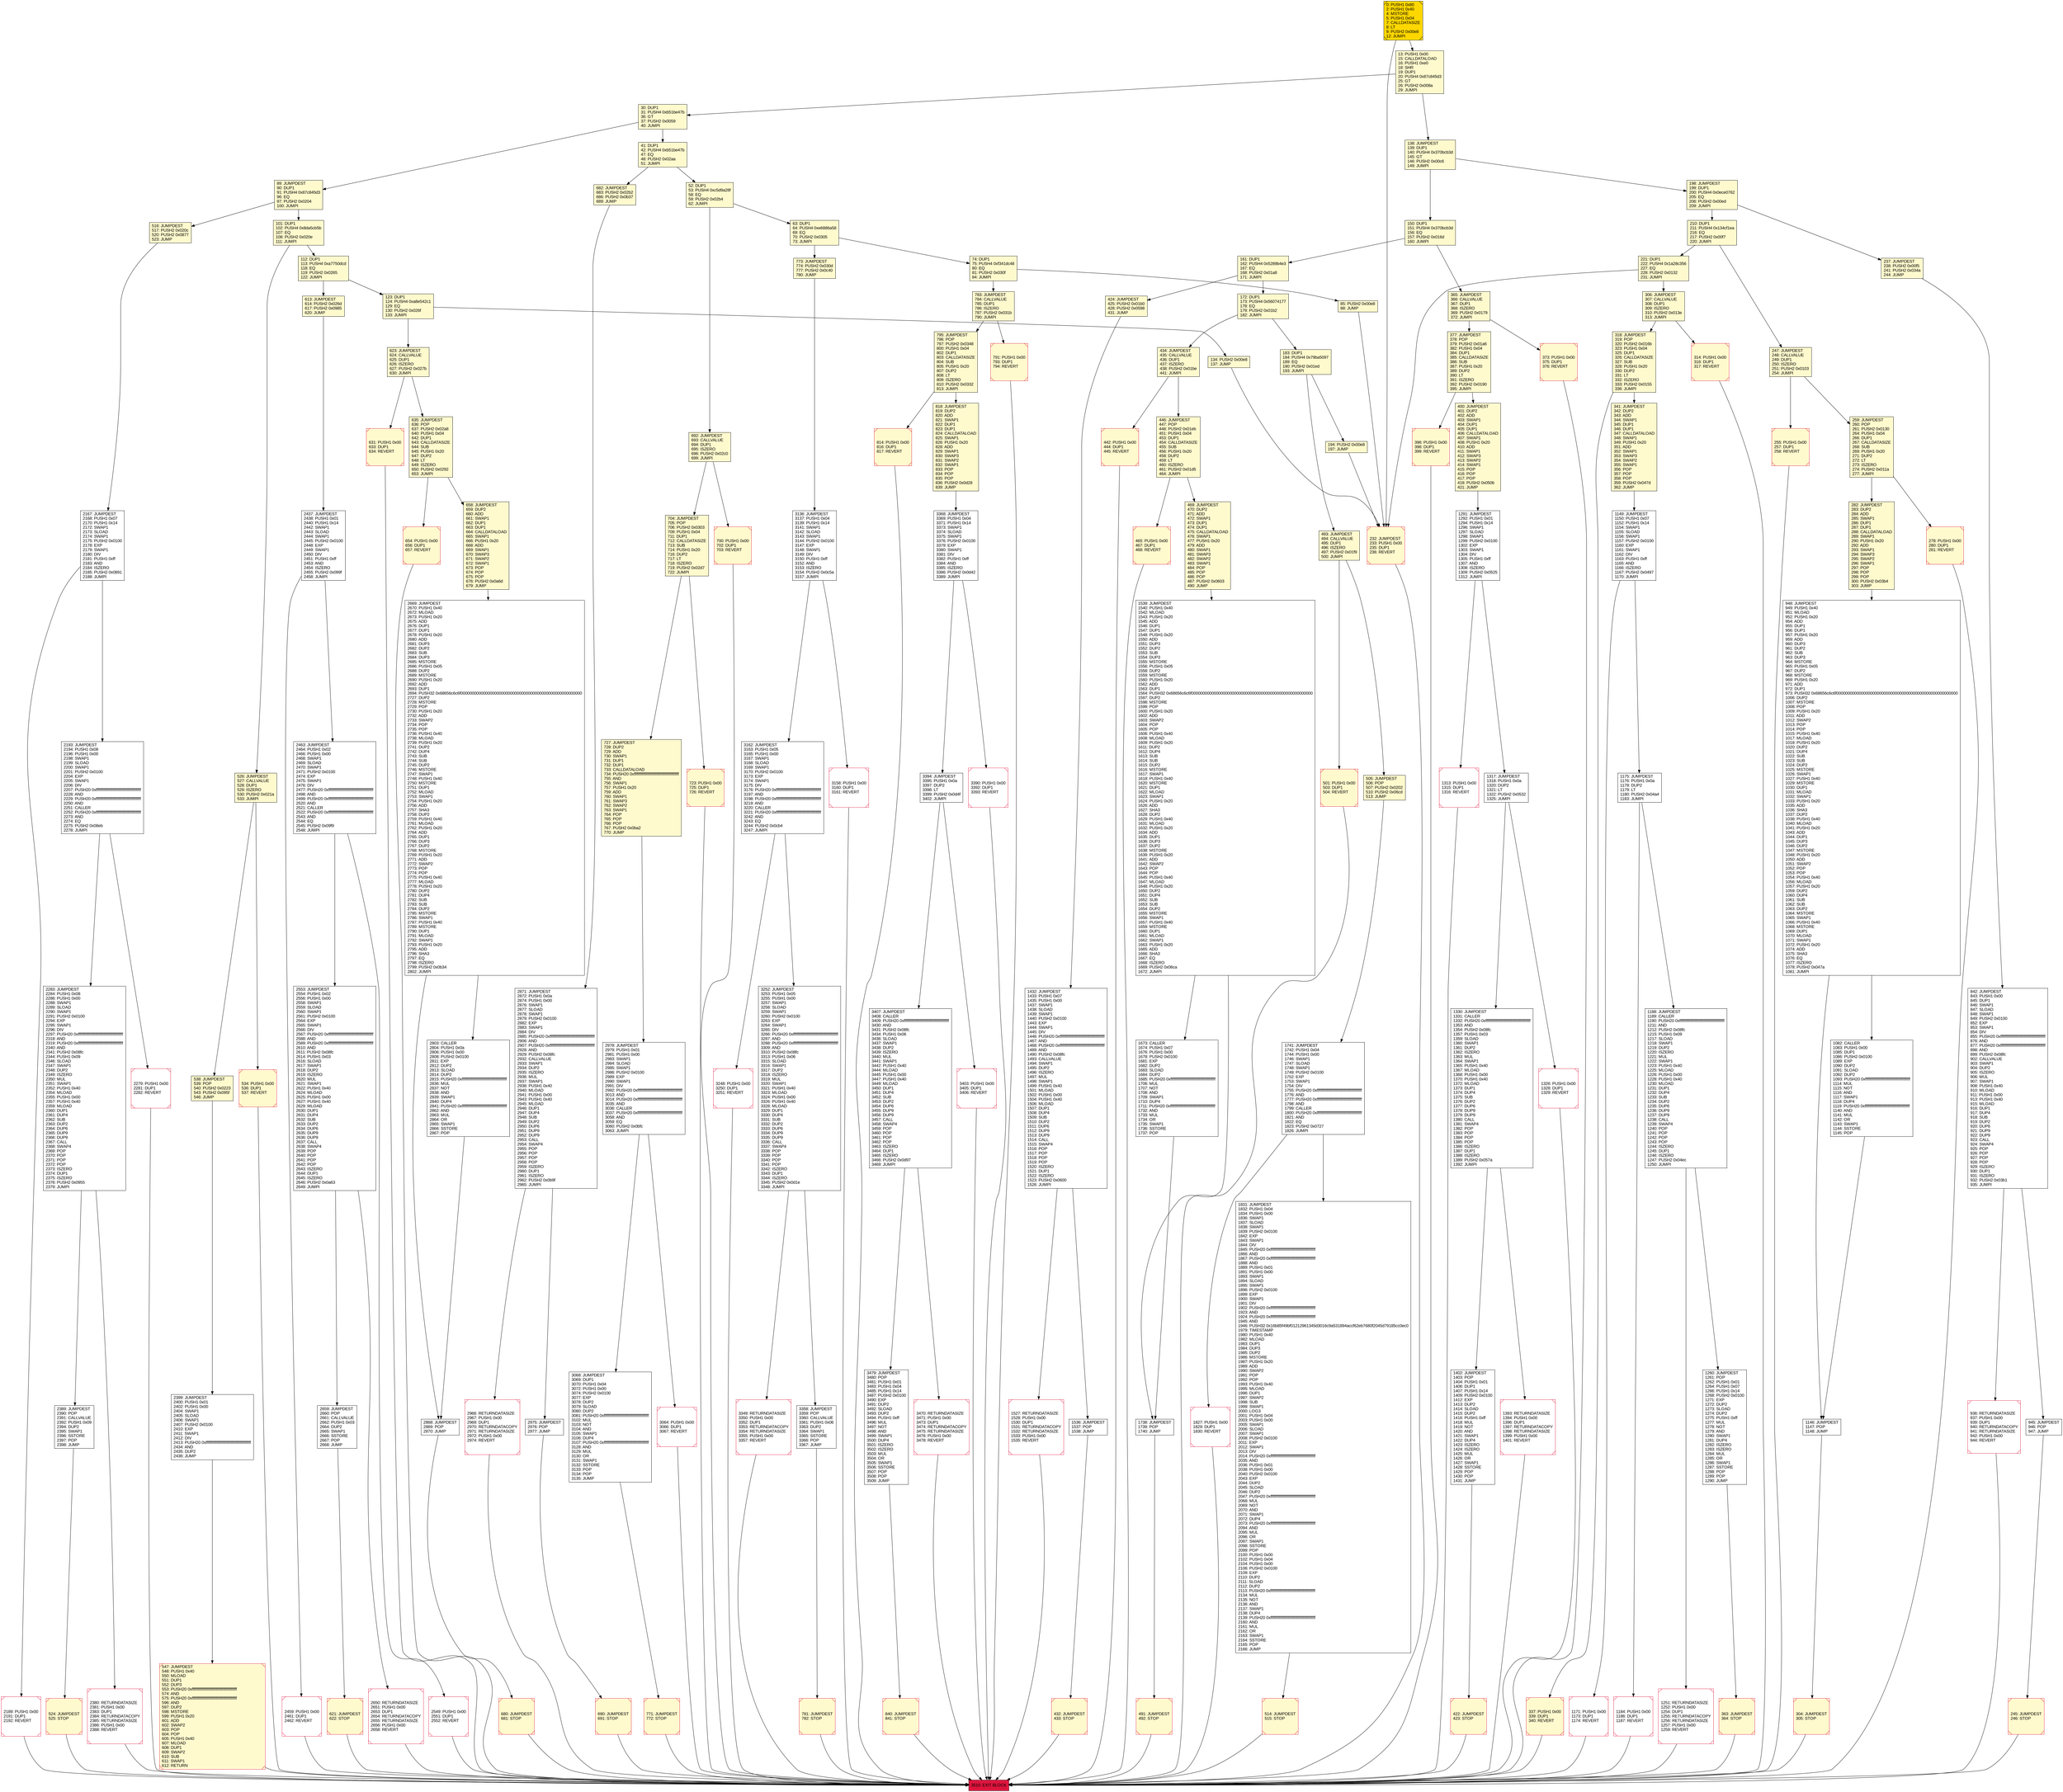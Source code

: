 digraph G {
bgcolor=transparent rankdir=UD;
node [shape=box style=filled color=black fillcolor=white fontname=arial fontcolor=black];
237 [label="237: JUMPDEST\l238: PUSH2 0x00f5\l241: PUSH2 0x034a\l244: JUMP\l" fillcolor=lemonchiffon ];
1291 [label="1291: JUMPDEST\l1292: PUSH1 0x01\l1294: PUSH1 0x14\l1296: SWAP1\l1297: SLOAD\l1298: SWAP1\l1299: PUSH2 0x0100\l1302: EXP\l1303: SWAP1\l1304: DIV\l1305: PUSH1 0xff\l1307: AND\l1308: ISZERO\l1309: PUSH2 0x0525\l1312: JUMPI\l" ];
1184 [label="1184: PUSH1 0x00\l1186: DUP1\l1187: REVERT\l" shape=Msquare color=crimson ];
134 [label="134: PUSH2 0x00e8\l137: JUMP\l" fillcolor=lemonchiffon ];
2553 [label="2553: JUMPDEST\l2554: PUSH1 0x02\l2556: PUSH1 0x00\l2558: SWAP1\l2559: SLOAD\l2560: SWAP1\l2561: PUSH2 0x0100\l2564: EXP\l2565: SWAP1\l2566: DIV\l2567: PUSH20 0xffffffffffffffffffffffffffffffffffffffff\l2588: AND\l2589: PUSH20 0xffffffffffffffffffffffffffffffffffffffff\l2610: AND\l2611: PUSH2 0x08fc\l2614: PUSH1 0x03\l2616: SLOAD\l2617: SWAP1\l2618: DUP2\l2619: ISZERO\l2620: MUL\l2621: SWAP1\l2622: PUSH1 0x40\l2624: MLOAD\l2625: PUSH1 0x00\l2627: PUSH1 0x40\l2629: MLOAD\l2630: DUP1\l2631: DUP4\l2632: SUB\l2633: DUP2\l2634: DUP6\l2635: DUP9\l2636: DUP9\l2637: CALL\l2638: SWAP4\l2639: POP\l2640: POP\l2641: POP\l2642: POP\l2643: ISZERO\l2644: DUP1\l2645: ISZERO\l2646: PUSH2 0x0a63\l2649: JUMPI\l" ];
1831 [label="1831: JUMPDEST\l1832: PUSH1 0x04\l1834: PUSH1 0x00\l1836: SWAP1\l1837: SLOAD\l1838: SWAP1\l1839: PUSH2 0x0100\l1842: EXP\l1843: SWAP1\l1844: DIV\l1845: PUSH20 0xffffffffffffffffffffffffffffffffffffffff\l1866: AND\l1867: PUSH20 0xffffffffffffffffffffffffffffffffffffffff\l1888: AND\l1889: PUSH1 0x01\l1891: PUSH1 0x00\l1893: SWAP1\l1894: SLOAD\l1895: SWAP1\l1896: PUSH2 0x0100\l1899: EXP\l1900: SWAP1\l1901: DIV\l1902: PUSH20 0xffffffffffffffffffffffffffffffffffffffff\l1923: AND\l1924: PUSH20 0xffffffffffffffffffffffffffffffffffffffff\l1945: AND\l1946: PUSH32 0x16b85f49bf01212961345d3016c9a531894accf62eb7680f2045d79185cc0ec0\l1979: TIMESTAMP\l1980: PUSH1 0x40\l1982: MLOAD\l1983: DUP1\l1984: DUP3\l1985: DUP2\l1986: MSTORE\l1987: PUSH1 0x20\l1989: ADD\l1990: SWAP2\l1991: POP\l1992: POP\l1993: PUSH1 0x40\l1995: MLOAD\l1996: DUP1\l1997: SWAP2\l1998: SUB\l1999: SWAP1\l2000: LOG3\l2001: PUSH1 0x04\l2003: PUSH1 0x00\l2005: SWAP1\l2006: SLOAD\l2007: SWAP1\l2008: PUSH2 0x0100\l2011: EXP\l2012: SWAP1\l2013: DIV\l2014: PUSH20 0xffffffffffffffffffffffffffffffffffffffff\l2035: AND\l2036: PUSH1 0x01\l2038: PUSH1 0x00\l2040: PUSH2 0x0100\l2043: EXP\l2044: DUP2\l2045: SLOAD\l2046: DUP2\l2047: PUSH20 0xffffffffffffffffffffffffffffffffffffffff\l2068: MUL\l2069: NOT\l2070: AND\l2071: SWAP1\l2072: DUP4\l2073: PUSH20 0xffffffffffffffffffffffffffffffffffffffff\l2094: AND\l2095: MUL\l2096: OR\l2097: SWAP1\l2098: SSTORE\l2099: POP\l2100: PUSH1 0x00\l2102: PUSH1 0x04\l2104: PUSH1 0x00\l2106: PUSH2 0x0100\l2109: EXP\l2110: DUP2\l2111: SLOAD\l2112: DUP2\l2113: PUSH20 0xffffffffffffffffffffffffffffffffffffffff\l2134: MUL\l2135: NOT\l2136: AND\l2137: SWAP1\l2138: DUP4\l2139: PUSH20 0xffffffffffffffffffffffffffffffffffffffff\l2160: AND\l2161: MUL\l2162: OR\l2163: SWAP1\l2164: SSTORE\l2165: POP\l2166: JUMP\l" ];
30 [label="30: DUP1\l31: PUSH4 0xb51be47b\l36: GT\l37: PUSH2 0x0059\l40: JUMPI\l" fillcolor=lemonchiffon ];
3349 [label="3349: RETURNDATASIZE\l3350: PUSH1 0x00\l3352: DUP1\l3353: RETURNDATACOPY\l3354: RETURNDATASIZE\l3355: PUSH1 0x00\l3357: REVERT\l" shape=Msquare color=crimson ];
3248 [label="3248: PUSH1 0x00\l3250: DUP1\l3251: REVERT\l" shape=Msquare color=crimson ];
2871 [label="2871: JUMPDEST\l2872: PUSH1 0x0a\l2874: PUSH1 0x00\l2876: SWAP1\l2877: SLOAD\l2878: SWAP1\l2879: PUSH2 0x0100\l2882: EXP\l2883: SWAP1\l2884: DIV\l2885: PUSH20 0xffffffffffffffffffffffffffffffffffffffff\l2906: AND\l2907: PUSH20 0xffffffffffffffffffffffffffffffffffffffff\l2928: AND\l2929: PUSH2 0x08fc\l2932: CALLVALUE\l2933: SWAP1\l2934: DUP2\l2935: ISZERO\l2936: MUL\l2937: SWAP1\l2938: PUSH1 0x40\l2940: MLOAD\l2941: PUSH1 0x00\l2943: PUSH1 0x40\l2945: MLOAD\l2946: DUP1\l2947: DUP4\l2948: SUB\l2949: DUP2\l2950: DUP6\l2951: DUP9\l2952: DUP9\l2953: CALL\l2954: SWAP4\l2955: POP\l2956: POP\l2957: POP\l2958: POP\l2959: ISZERO\l2960: DUP1\l2961: ISZERO\l2962: PUSH2 0x0b9f\l2965: JUMPI\l" ];
2868 [label="2868: JUMPDEST\l2869: POP\l2870: JUMP\l" ];
1175 [label="1175: JUMPDEST\l1176: PUSH1 0x0a\l1178: DUP2\l1179: LT\l1180: PUSH2 0x04a4\l1183: JUMPI\l" ];
2463 [label="2463: JUMPDEST\l2464: PUSH1 0x02\l2466: PUSH1 0x00\l2468: SWAP1\l2469: SLOAD\l2470: SWAP1\l2471: PUSH2 0x0100\l2474: EXP\l2475: SWAP1\l2476: DIV\l2477: PUSH20 0xffffffffffffffffffffffffffffffffffffffff\l2498: AND\l2499: PUSH20 0xffffffffffffffffffffffffffffffffffffffff\l2520: AND\l2521: CALLER\l2522: PUSH20 0xffffffffffffffffffffffffffffffffffffffff\l2543: AND\l2544: EQ\l2545: PUSH2 0x09f9\l2548: JUMPI\l" ];
3162 [label="3162: JUMPDEST\l3163: PUSH1 0x05\l3165: PUSH1 0x00\l3167: SWAP1\l3168: SLOAD\l3169: SWAP1\l3170: PUSH2 0x0100\l3173: EXP\l3174: SWAP1\l3175: DIV\l3176: PUSH20 0xffffffffffffffffffffffffffffffffffffffff\l3197: AND\l3198: PUSH20 0xffffffffffffffffffffffffffffffffffffffff\l3219: AND\l3220: CALLER\l3221: PUSH20 0xffffffffffffffffffffffffffffffffffffffff\l3242: AND\l3243: EQ\l3244: PUSH2 0x0cb4\l3247: JUMPI\l" ];
442 [label="442: PUSH1 0x00\l444: DUP1\l445: REVERT\l" fillcolor=lemonchiffon shape=Msquare color=crimson ];
700 [label="700: PUSH1 0x00\l702: DUP1\l703: REVERT\l" fillcolor=lemonchiffon shape=Msquare color=crimson ];
446 [label="446: JUMPDEST\l447: POP\l448: PUSH2 0x01eb\l451: PUSH1 0x04\l453: DUP1\l454: CALLDATASIZE\l455: SUB\l456: PUSH1 0x20\l458: DUP2\l459: LT\l460: ISZERO\l461: PUSH2 0x01d5\l464: JUMPI\l" fillcolor=lemonchiffon ];
89 [label="89: JUMPDEST\l90: DUP1\l91: PUSH4 0x87c845d3\l96: EQ\l97: PUSH2 0x0204\l100: JUMPI\l" fillcolor=lemonchiffon ];
3407 [label="3407: JUMPDEST\l3408: CALLER\l3409: PUSH20 0xffffffffffffffffffffffffffffffffffffffff\l3430: AND\l3431: PUSH2 0x08fc\l3434: PUSH1 0x06\l3436: SLOAD\l3437: SWAP1\l3438: DUP2\l3439: ISZERO\l3440: MUL\l3441: SWAP1\l3442: PUSH1 0x40\l3444: MLOAD\l3445: PUSH1 0x00\l3447: PUSH1 0x40\l3449: MLOAD\l3450: DUP1\l3451: DUP4\l3452: SUB\l3453: DUP2\l3454: DUP6\l3455: DUP9\l3456: DUP9\l3457: CALL\l3458: SWAP4\l3459: POP\l3460: POP\l3461: POP\l3462: POP\l3463: ISZERO\l3464: DUP1\l3465: ISZERO\l3466: PUSH2 0x0d97\l3469: JUMPI\l" ];
432 [label="432: JUMPDEST\l433: STOP\l" fillcolor=lemonchiffon shape=Msquare color=crimson ];
690 [label="690: JUMPDEST\l691: STOP\l" fillcolor=lemonchiffon shape=Msquare color=crimson ];
1536 [label="1536: JUMPDEST\l1537: POP\l1538: JUMP\l" ];
341 [label="341: JUMPDEST\l342: DUP2\l343: ADD\l344: SWAP1\l345: DUP1\l346: DUP1\l347: CALLDATALOAD\l348: SWAP1\l349: PUSH1 0x20\l351: ADD\l352: SWAP1\l353: SWAP3\l354: SWAP2\l355: SWAP1\l356: POP\l357: POP\l358: POP\l359: PUSH2 0x047d\l362: JUMP\l" fillcolor=lemonchiffon ];
1673 [label="1673: CALLER\l1674: PUSH1 0x07\l1676: PUSH1 0x00\l1678: PUSH2 0x0100\l1681: EXP\l1682: DUP2\l1683: SLOAD\l1684: DUP2\l1685: PUSH20 0xffffffffffffffffffffffffffffffffffffffff\l1706: MUL\l1707: NOT\l1708: AND\l1709: SWAP1\l1710: DUP4\l1711: PUSH20 0xffffffffffffffffffffffffffffffffffffffff\l1732: AND\l1733: MUL\l1734: OR\l1735: SWAP1\l1736: SSTORE\l1737: POP\l" ];
424 [label="424: JUMPDEST\l425: PUSH2 0x01b0\l428: PUSH2 0x0598\l431: JUMP\l" fillcolor=lemonchiffon ];
247 [label="247: JUMPDEST\l248: CALLVALUE\l249: DUP1\l250: ISZERO\l251: PUSH2 0x0103\l254: JUMPI\l" fillcolor=lemonchiffon ];
3136 [label="3136: JUMPDEST\l3137: PUSH1 0x04\l3139: PUSH1 0x14\l3141: SWAP1\l3142: SLOAD\l3143: SWAP1\l3144: PUSH2 0x0100\l3147: EXP\l3148: SWAP1\l3149: DIV\l3150: PUSH1 0xff\l3152: AND\l3153: ISZERO\l3154: PUSH2 0x0c5a\l3157: JUMPI\l" ];
2189 [label="2189: PUSH1 0x00\l2191: DUP1\l2192: REVERT\l" shape=Msquare color=crimson ];
396 [label="396: PUSH1 0x00\l398: DUP1\l399: REVERT\l" fillcolor=lemonchiffon shape=Msquare color=crimson ];
795 [label="795: JUMPDEST\l796: POP\l797: PUSH2 0x0348\l800: PUSH1 0x04\l802: DUP1\l803: CALLDATASIZE\l804: SUB\l805: PUSH1 0x20\l807: DUP2\l808: LT\l809: ISZERO\l810: PUSH2 0x0332\l813: JUMPI\l" fillcolor=lemonchiffon ];
654 [label="654: PUSH1 0x00\l656: DUP1\l657: REVERT\l" fillcolor=lemonchiffon shape=Msquare color=crimson ];
526 [label="526: JUMPDEST\l527: CALLVALUE\l528: DUP1\l529: ISZERO\l530: PUSH2 0x021a\l533: JUMPI\l" fillcolor=lemonchiffon ];
3479 [label="3479: JUMPDEST\l3480: POP\l3481: PUSH1 0x01\l3483: PUSH1 0x04\l3485: PUSH1 0x14\l3487: PUSH2 0x0100\l3490: EXP\l3491: DUP2\l3492: SLOAD\l3493: DUP2\l3494: PUSH1 0xff\l3496: MUL\l3497: NOT\l3498: AND\l3499: SWAP1\l3500: DUP4\l3501: ISZERO\l3502: ISZERO\l3503: MUL\l3504: OR\l3505: SWAP1\l3506: SSTORE\l3507: POP\l3508: POP\l3509: JUMP\l" ];
422 [label="422: JUMPDEST\l423: STOP\l" fillcolor=lemonchiffon shape=Msquare color=crimson ];
1171 [label="1171: PUSH1 0x00\l1173: DUP1\l1174: REVERT\l" shape=Msquare color=crimson ];
3068 [label="3068: JUMPDEST\l3069: DUP1\l3070: PUSH1 0x04\l3072: PUSH1 0x00\l3074: PUSH2 0x0100\l3077: EXP\l3078: DUP2\l3079: SLOAD\l3080: DUP2\l3081: PUSH20 0xffffffffffffffffffffffffffffffffffffffff\l3102: MUL\l3103: NOT\l3104: AND\l3105: SWAP1\l3106: DUP4\l3107: PUSH20 0xffffffffffffffffffffffffffffffffffffffff\l3128: AND\l3129: MUL\l3130: OR\l3131: SWAP1\l3132: SSTORE\l3133: POP\l3134: POP\l3135: JUMP\l" ];
469 [label="469: JUMPDEST\l470: DUP2\l471: ADD\l472: SWAP1\l473: DUP1\l474: DUP1\l475: CALLDATALOAD\l476: SWAP1\l477: PUSH1 0x20\l479: ADD\l480: SWAP1\l481: SWAP3\l482: SWAP2\l483: SWAP1\l484: POP\l485: POP\l486: POP\l487: PUSH2 0x0603\l490: JUMP\l" fillcolor=lemonchiffon ];
2459 [label="2459: PUSH1 0x00\l2461: DUP1\l2462: REVERT\l" shape=Msquare color=crimson ];
680 [label="680: JUMPDEST\l681: STOP\l" fillcolor=lemonchiffon shape=Msquare color=crimson ];
194 [label="194: PUSH2 0x00e8\l197: JUMP\l" fillcolor=lemonchiffon ];
2650 [label="2650: RETURNDATASIZE\l2651: PUSH1 0x00\l2653: DUP1\l2654: RETURNDATACOPY\l2655: RETURNDATASIZE\l2656: PUSH1 0x00\l2658: REVERT\l" shape=Msquare color=crimson ];
2279 [label="2279: PUSH1 0x00\l2281: DUP1\l2282: REVERT\l" shape=Msquare color=crimson ];
221 [label="221: DUP1\l222: PUSH4 0x1a28c356\l227: EQ\l228: PUSH2 0x0132\l231: JUMPI\l" fillcolor=lemonchiffon ];
259 [label="259: JUMPDEST\l260: POP\l261: PUSH2 0x0130\l264: PUSH1 0x04\l266: DUP1\l267: CALLDATASIZE\l268: SUB\l269: PUSH1 0x20\l271: DUP2\l272: LT\l273: ISZERO\l274: PUSH2 0x011a\l277: JUMPI\l" fillcolor=lemonchiffon ];
161 [label="161: DUP1\l162: PUSH4 0x5289b4e3\l167: EQ\l168: PUSH2 0x01a8\l171: JUMPI\l" fillcolor=lemonchiffon ];
2283 [label="2283: JUMPDEST\l2284: PUSH1 0x08\l2286: PUSH1 0x00\l2288: SWAP1\l2289: SLOAD\l2290: SWAP1\l2291: PUSH2 0x0100\l2294: EXP\l2295: SWAP1\l2296: DIV\l2297: PUSH20 0xffffffffffffffffffffffffffffffffffffffff\l2318: AND\l2319: PUSH20 0xffffffffffffffffffffffffffffffffffffffff\l2340: AND\l2341: PUSH2 0x08fc\l2344: PUSH1 0x09\l2346: SLOAD\l2347: SWAP1\l2348: DUP2\l2349: ISZERO\l2350: MUL\l2351: SWAP1\l2352: PUSH1 0x40\l2354: MLOAD\l2355: PUSH1 0x00\l2357: PUSH1 0x40\l2359: MLOAD\l2360: DUP1\l2361: DUP4\l2362: SUB\l2363: DUP2\l2364: DUP6\l2365: DUP9\l2366: DUP9\l2367: CALL\l2368: SWAP4\l2369: POP\l2370: POP\l2371: POP\l2372: POP\l2373: ISZERO\l2374: DUP1\l2375: ISZERO\l2376: PUSH2 0x0955\l2379: JUMPI\l" ];
1432 [label="1432: JUMPDEST\l1433: PUSH1 0x07\l1435: PUSH1 0x00\l1437: SWAP1\l1438: SLOAD\l1439: SWAP1\l1440: PUSH2 0x0100\l1443: EXP\l1444: SWAP1\l1445: DIV\l1446: PUSH20 0xffffffffffffffffffffffffffffffffffffffff\l1467: AND\l1468: PUSH20 0xffffffffffffffffffffffffffffffffffffffff\l1489: AND\l1490: PUSH2 0x08fc\l1493: CALLVALUE\l1494: SWAP1\l1495: DUP2\l1496: ISZERO\l1497: MUL\l1498: SWAP1\l1499: PUSH1 0x40\l1501: MLOAD\l1502: PUSH1 0x00\l1504: PUSH1 0x40\l1506: MLOAD\l1507: DUP1\l1508: DUP4\l1509: SUB\l1510: DUP2\l1511: DUP6\l1512: DUP9\l1513: DUP9\l1514: CALL\l1515: SWAP4\l1516: POP\l1517: POP\l1518: POP\l1519: POP\l1520: ISZERO\l1521: DUP1\l1522: ISZERO\l1523: PUSH2 0x0600\l1526: JUMPI\l" ];
623 [label="623: JUMPDEST\l624: CALLVALUE\l625: DUP1\l626: ISZERO\l627: PUSH2 0x027b\l630: JUMPI\l" fillcolor=lemonchiffon ];
1330 [label="1330: JUMPDEST\l1331: CALLER\l1332: PUSH20 0xffffffffffffffffffffffffffffffffffffffff\l1353: AND\l1354: PUSH2 0x08fc\l1357: PUSH1 0x03\l1359: SLOAD\l1360: SWAP1\l1361: DUP2\l1362: ISZERO\l1363: MUL\l1364: SWAP1\l1365: PUSH1 0x40\l1367: MLOAD\l1368: PUSH1 0x00\l1370: PUSH1 0x40\l1372: MLOAD\l1373: DUP1\l1374: DUP4\l1375: SUB\l1376: DUP2\l1377: DUP6\l1378: DUP9\l1379: DUP9\l1380: CALL\l1381: SWAP4\l1382: POP\l1383: POP\l1384: POP\l1385: POP\l1386: ISZERO\l1387: DUP1\l1388: ISZERO\l1389: PUSH2 0x057a\l1392: JUMPI\l" ];
501 [label="501: PUSH1 0x00\l503: DUP1\l504: REVERT\l" fillcolor=lemonchiffon shape=Msquare color=crimson ];
2549 [label="2549: PUSH1 0x00\l2551: DUP1\l2552: REVERT\l" shape=Msquare color=crimson ];
2380 [label="2380: RETURNDATASIZE\l2381: PUSH1 0x00\l2383: DUP1\l2384: RETURNDATACOPY\l2385: RETURNDATASIZE\l2386: PUSH1 0x00\l2388: REVERT\l" shape=Msquare color=crimson ];
210 [label="210: DUP1\l211: PUSH4 0x134cf1ea\l216: EQ\l217: PUSH2 0x00f7\l220: JUMPI\l" fillcolor=lemonchiffon ];
3064 [label="3064: PUSH1 0x00\l3066: DUP1\l3067: REVERT\l" shape=Msquare color=crimson ];
365 [label="365: JUMPDEST\l366: CALLVALUE\l367: DUP1\l368: ISZERO\l369: PUSH2 0x0179\l372: JUMPI\l" fillcolor=lemonchiffon ];
63 [label="63: DUP1\l64: PUSH4 0xe6886a58\l69: EQ\l70: PUSH2 0x0305\l73: JUMPI\l" fillcolor=lemonchiffon ];
1146 [label="1146: JUMPDEST\l1147: POP\l1148: JUMP\l" ];
255 [label="255: PUSH1 0x00\l257: DUP1\l258: REVERT\l" fillcolor=lemonchiffon shape=Msquare color=crimson ];
538 [label="538: JUMPDEST\l539: POP\l540: PUSH2 0x0223\l543: PUSH2 0x095f\l546: JUMP\l" fillcolor=lemonchiffon ];
682 [label="682: JUMPDEST\l683: PUSH2 0x02b2\l686: PUSH2 0x0b37\l689: JUMP\l" fillcolor=lemonchiffon ];
2659 [label="2659: JUMPDEST\l2660: POP\l2661: CALLVALUE\l2662: PUSH1 0x03\l2664: DUP2\l2665: SWAP1\l2666: SSTORE\l2667: POP\l2668: JUMP\l" ];
172 [label="172: DUP1\l173: PUSH4 0x56074177\l178: EQ\l179: PUSH2 0x01b2\l182: JUMPI\l" fillcolor=lemonchiffon ];
245 [label="245: JUMPDEST\l246: STOP\l" fillcolor=lemonchiffon shape=Msquare color=crimson ];
3368 [label="3368: JUMPDEST\l3369: PUSH1 0x04\l3371: PUSH1 0x14\l3373: SWAP1\l3374: SLOAD\l3375: SWAP1\l3376: PUSH2 0x0100\l3379: EXP\l3380: SWAP1\l3381: DIV\l3382: PUSH1 0xff\l3384: AND\l3385: ISZERO\l3386: PUSH2 0x0d42\l3389: JUMPI\l" ];
1393 [label="1393: RETURNDATASIZE\l1394: PUSH1 0x00\l1396: DUP1\l1397: RETURNDATACOPY\l1398: RETURNDATASIZE\l1399: PUSH1 0x00\l1401: REVERT\l" shape=Msquare color=crimson ];
465 [label="465: PUSH1 0x00\l467: DUP1\l468: REVERT\l" fillcolor=lemonchiffon shape=Msquare color=crimson ];
547 [label="547: JUMPDEST\l548: PUSH1 0x40\l550: MLOAD\l551: DUP1\l552: DUP3\l553: PUSH20 0xffffffffffffffffffffffffffffffffffffffff\l574: AND\l575: PUSH20 0xffffffffffffffffffffffffffffffffffffffff\l596: AND\l597: DUP2\l598: MSTORE\l599: PUSH1 0x20\l601: ADD\l602: SWAP2\l603: POP\l604: POP\l605: PUSH1 0x40\l607: MLOAD\l608: DUP1\l609: SWAP2\l610: SUB\l611: SWAP1\l612: RETURN\l" fillcolor=lemonchiffon shape=Msquare color=crimson ];
1741 [label="1741: JUMPDEST\l1742: PUSH1 0x04\l1744: PUSH1 0x00\l1746: SWAP1\l1747: SLOAD\l1748: SWAP1\l1749: PUSH2 0x0100\l1752: EXP\l1753: SWAP1\l1754: DIV\l1755: PUSH20 0xffffffffffffffffffffffffffffffffffffffff\l1776: AND\l1777: PUSH20 0xffffffffffffffffffffffffffffffffffffffff\l1798: AND\l1799: CALLER\l1800: PUSH20 0xffffffffffffffffffffffffffffffffffffffff\l1821: AND\l1822: EQ\l1823: PUSH2 0x0727\l1826: JUMPI\l" ];
723 [label="723: PUSH1 0x00\l725: DUP1\l726: REVERT\l" fillcolor=lemonchiffon shape=Msquare color=crimson ];
818 [label="818: JUMPDEST\l819: DUP2\l820: ADD\l821: SWAP1\l822: DUP1\l823: DUP1\l824: CALLDATALOAD\l825: SWAP1\l826: PUSH1 0x20\l828: ADD\l829: SWAP1\l830: SWAP3\l831: SWAP2\l832: SWAP1\l833: POP\l834: POP\l835: POP\l836: PUSH2 0x0d28\l839: JUMP\l" fillcolor=lemonchiffon ];
2193 [label="2193: JUMPDEST\l2194: PUSH1 0x08\l2196: PUSH1 0x00\l2198: SWAP1\l2199: SLOAD\l2200: SWAP1\l2201: PUSH2 0x0100\l2204: EXP\l2205: SWAP1\l2206: DIV\l2207: PUSH20 0xffffffffffffffffffffffffffffffffffffffff\l2228: AND\l2229: PUSH20 0xffffffffffffffffffffffffffffffffffffffff\l2250: AND\l2251: CALLER\l2252: PUSH20 0xffffffffffffffffffffffffffffffffffffffff\l2273: AND\l2274: EQ\l2275: PUSH2 0x08eb\l2278: JUMPI\l" ];
52 [label="52: DUP1\l53: PUSH4 0xc5d9a28f\l58: EQ\l59: PUSH2 0x02b4\l62: JUMPI\l" fillcolor=lemonchiffon ];
773 [label="773: JUMPDEST\l774: PUSH2 0x030d\l777: PUSH2 0x0c40\l780: JUMP\l" fillcolor=lemonchiffon ];
400 [label="400: JUMPDEST\l401: DUP2\l402: ADD\l403: SWAP1\l404: DUP1\l405: DUP1\l406: CALLDATALOAD\l407: SWAP1\l408: PUSH1 0x20\l410: ADD\l411: SWAP1\l412: SWAP3\l413: SWAP2\l414: SWAP1\l415: POP\l416: POP\l417: POP\l418: PUSH2 0x050b\l421: JUMP\l" fillcolor=lemonchiffon ];
491 [label="491: JUMPDEST\l492: STOP\l" fillcolor=lemonchiffon shape=Msquare color=crimson ];
1313 [label="1313: PUSH1 0x00\l1315: DUP1\l1316: REVERT\l" shape=Msquare color=crimson ];
1827 [label="1827: PUSH1 0x00\l1829: DUP1\l1830: REVERT\l" shape=Msquare color=crimson ];
1402 [label="1402: JUMPDEST\l1403: POP\l1404: PUSH1 0x01\l1406: DUP1\l1407: PUSH1 0x14\l1409: PUSH2 0x0100\l1412: EXP\l1413: DUP2\l1414: SLOAD\l1415: DUP2\l1416: PUSH1 0xff\l1418: MUL\l1419: NOT\l1420: AND\l1421: SWAP1\l1422: DUP4\l1423: ISZERO\l1424: ISZERO\l1425: MUL\l1426: OR\l1427: SWAP1\l1428: SSTORE\l1429: POP\l1430: POP\l1431: JUMP\l" ];
613 [label="613: JUMPDEST\l614: PUSH2 0x026d\l617: PUSH2 0x0985\l620: JUMP\l" fillcolor=lemonchiffon ];
2389 [label="2389: JUMPDEST\l2390: POP\l2391: CALLVALUE\l2392: PUSH1 0x09\l2394: DUP2\l2395: SWAP1\l2396: SSTORE\l2397: POP\l2398: JUMP\l" ];
112 [label="112: DUP1\l113: PUSH4 0xa7750dcd\l118: EQ\l119: PUSH2 0x0265\l122: JUMPI\l" fillcolor=lemonchiffon ];
2966 [label="2966: RETURNDATASIZE\l2967: PUSH1 0x00\l2969: DUP1\l2970: RETURNDATACOPY\l2971: RETURNDATASIZE\l2972: PUSH1 0x00\l2974: REVERT\l" shape=Msquare color=crimson ];
13 [label="13: PUSH1 0x00\l15: CALLDATALOAD\l16: PUSH1 0xe0\l18: SHR\l19: DUP1\l20: PUSH4 0x87c845d3\l25: GT\l26: PUSH2 0x008a\l29: JUMPI\l" fillcolor=lemonchiffon ];
814 [label="814: PUSH1 0x00\l816: DUP1\l817: REVERT\l" fillcolor=lemonchiffon shape=Msquare color=crimson ];
1326 [label="1326: PUSH1 0x00\l1328: DUP1\l1329: REVERT\l" shape=Msquare color=crimson ];
2669 [label="2669: JUMPDEST\l2670: PUSH1 0x40\l2672: MLOAD\l2673: PUSH1 0x20\l2675: ADD\l2676: DUP1\l2677: DUP1\l2678: PUSH1 0x20\l2680: ADD\l2681: DUP3\l2682: DUP2\l2683: SUB\l2684: DUP3\l2685: MSTORE\l2686: PUSH1 0x05\l2688: DUP2\l2689: MSTORE\l2690: PUSH1 0x20\l2692: ADD\l2693: DUP1\l2694: PUSH32 0x68656c6c6f000000000000000000000000000000000000000000000000000000\l2727: DUP2\l2728: MSTORE\l2729: POP\l2730: PUSH1 0x20\l2732: ADD\l2733: SWAP2\l2734: POP\l2735: POP\l2736: PUSH1 0x40\l2738: MLOAD\l2739: PUSH1 0x20\l2741: DUP2\l2742: DUP4\l2743: SUB\l2744: SUB\l2745: DUP2\l2746: MSTORE\l2747: SWAP1\l2748: PUSH1 0x40\l2750: MSTORE\l2751: DUP1\l2752: MLOAD\l2753: SWAP1\l2754: PUSH1 0x20\l2756: ADD\l2757: SHA3\l2758: DUP2\l2759: PUSH1 0x40\l2761: MLOAD\l2762: PUSH1 0x20\l2764: ADD\l2765: DUP1\l2766: DUP3\l2767: DUP2\l2768: MSTORE\l2769: PUSH1 0x20\l2771: ADD\l2772: SWAP2\l2773: POP\l2774: POP\l2775: PUSH1 0x40\l2777: MLOAD\l2778: PUSH1 0x20\l2780: DUP2\l2781: DUP4\l2782: SUB\l2783: SUB\l2784: DUP2\l2785: MSTORE\l2786: SWAP1\l2787: PUSH1 0x40\l2789: MSTORE\l2790: DUP1\l2791: MLOAD\l2792: SWAP1\l2793: PUSH1 0x20\l2795: ADD\l2796: SHA3\l2797: EQ\l2798: ISZERO\l2799: PUSH2 0x0b34\l2802: JUMPI\l" ];
123 [label="123: DUP1\l124: PUSH4 0xa8e542c1\l129: EQ\l130: PUSH2 0x026f\l133: JUMPI\l" fillcolor=lemonchiffon ];
1317 [label="1317: JUMPDEST\l1318: PUSH1 0x0a\l1320: DUP2\l1321: LT\l1322: PUSH2 0x0532\l1325: JUMPI\l" ];
3470 [label="3470: RETURNDATASIZE\l3471: PUSH1 0x00\l3473: DUP1\l3474: RETURNDATACOPY\l3475: RETURNDATASIZE\l3476: PUSH1 0x00\l3478: REVERT\l" shape=Msquare color=crimson ];
514 [label="514: JUMPDEST\l515: STOP\l" fillcolor=lemonchiffon shape=Msquare color=crimson ];
945 [label="945: JUMPDEST\l946: POP\l947: JUMP\l" ];
771 [label="771: JUMPDEST\l772: STOP\l" fillcolor=lemonchiffon shape=Msquare color=crimson ];
524 [label="524: JUMPDEST\l525: STOP\l" fillcolor=lemonchiffon shape=Msquare color=crimson ];
781 [label="781: JUMPDEST\l782: STOP\l" fillcolor=lemonchiffon shape=Msquare color=crimson ];
314 [label="314: PUSH1 0x00\l316: DUP1\l317: REVERT\l" fillcolor=lemonchiffon shape=Msquare color=crimson ];
1149 [label="1149: JUMPDEST\l1150: PUSH1 0x07\l1152: PUSH1 0x14\l1154: SWAP1\l1155: SLOAD\l1156: SWAP1\l1157: PUSH2 0x0100\l1160: EXP\l1161: SWAP1\l1162: DIV\l1163: PUSH1 0xff\l1165: AND\l1166: ISZERO\l1167: PUSH2 0x0497\l1170: JUMPI\l" ];
282 [label="282: JUMPDEST\l283: DUP2\l284: ADD\l285: SWAP1\l286: DUP1\l287: DUP1\l288: CALLDATALOAD\l289: SWAP1\l290: PUSH1 0x20\l292: ADD\l293: SWAP1\l294: SWAP3\l295: SWAP2\l296: SWAP1\l297: POP\l298: POP\l299: POP\l300: PUSH2 0x03b4\l303: JUMP\l" fillcolor=lemonchiffon ];
3390 [label="3390: PUSH1 0x00\l3392: DUP1\l3393: REVERT\l" shape=Msquare color=crimson ];
658 [label="658: JUMPDEST\l659: DUP2\l660: ADD\l661: SWAP1\l662: DUP1\l663: DUP1\l664: CALLDATALOAD\l665: SWAP1\l666: PUSH1 0x20\l668: ADD\l669: SWAP1\l670: SWAP3\l671: SWAP2\l672: SWAP1\l673: POP\l674: POP\l675: POP\l676: PUSH2 0x0a6d\l679: JUMP\l" fillcolor=lemonchiffon ];
304 [label="304: JUMPDEST\l305: STOP\l" fillcolor=lemonchiffon shape=Msquare color=crimson ];
1539 [label="1539: JUMPDEST\l1540: PUSH1 0x40\l1542: MLOAD\l1543: PUSH1 0x20\l1545: ADD\l1546: DUP1\l1547: DUP1\l1548: PUSH1 0x20\l1550: ADD\l1551: DUP3\l1552: DUP2\l1553: SUB\l1554: DUP3\l1555: MSTORE\l1556: PUSH1 0x05\l1558: DUP2\l1559: MSTORE\l1560: PUSH1 0x20\l1562: ADD\l1563: DUP1\l1564: PUSH32 0x68656c6c6f000000000000000000000000000000000000000000000000000000\l1597: DUP2\l1598: MSTORE\l1599: POP\l1600: PUSH1 0x20\l1602: ADD\l1603: SWAP2\l1604: POP\l1605: POP\l1606: PUSH1 0x40\l1608: MLOAD\l1609: PUSH1 0x20\l1611: DUP2\l1612: DUP4\l1613: SUB\l1614: SUB\l1615: DUP2\l1616: MSTORE\l1617: SWAP1\l1618: PUSH1 0x40\l1620: MSTORE\l1621: DUP1\l1622: MLOAD\l1623: SWAP1\l1624: PUSH1 0x20\l1626: ADD\l1627: SHA3\l1628: DUP2\l1629: PUSH1 0x40\l1631: MLOAD\l1632: PUSH1 0x20\l1634: ADD\l1635: DUP1\l1636: DUP3\l1637: DUP2\l1638: MSTORE\l1639: PUSH1 0x20\l1641: ADD\l1642: SWAP2\l1643: POP\l1644: POP\l1645: PUSH1 0x40\l1647: MLOAD\l1648: PUSH1 0x20\l1650: DUP2\l1651: DUP4\l1652: SUB\l1653: SUB\l1654: DUP2\l1655: MSTORE\l1656: SWAP1\l1657: PUSH1 0x40\l1659: MSTORE\l1660: DUP1\l1661: MLOAD\l1662: SWAP1\l1663: PUSH1 0x20\l1665: ADD\l1666: SHA3\l1667: EQ\l1668: ISZERO\l1669: PUSH2 0x06ca\l1672: JUMPI\l" ];
138 [label="138: JUMPDEST\l139: DUP1\l140: PUSH4 0x370bcb3d\l145: GT\l146: PUSH2 0x00c6\l149: JUMPI\l" fillcolor=lemonchiffon ];
727 [label="727: JUMPDEST\l728: DUP2\l729: ADD\l730: SWAP1\l731: DUP1\l732: DUP1\l733: CALLDATALOAD\l734: PUSH20 0xffffffffffffffffffffffffffffffffffffffff\l755: AND\l756: SWAP1\l757: PUSH1 0x20\l759: ADD\l760: SWAP1\l761: SWAP3\l762: SWAP2\l763: SWAP1\l764: POP\l765: POP\l766: POP\l767: PUSH2 0x0ba2\l770: JUMP\l" fillcolor=lemonchiffon ];
3394 [label="3394: JUMPDEST\l3395: PUSH1 0x0a\l3397: DUP2\l3398: LT\l3399: PUSH2 0x0d4f\l3402: JUMPI\l" ];
635 [label="635: JUMPDEST\l636: POP\l637: PUSH2 0x02a8\l640: PUSH1 0x04\l642: DUP1\l643: CALLDATASIZE\l644: SUB\l645: PUSH1 0x20\l647: DUP2\l648: LT\l649: ISZERO\l650: PUSH2 0x0292\l653: JUMPI\l" fillcolor=lemonchiffon ];
74 [label="74: DUP1\l75: PUSH4 0xf341dc48\l80: EQ\l81: PUSH2 0x030f\l84: JUMPI\l" fillcolor=lemonchiffon ];
150 [label="150: DUP1\l151: PUSH4 0x370bcb3d\l156: EQ\l157: PUSH2 0x016d\l160: JUMPI\l" fillcolor=lemonchiffon ];
306 [label="306: JUMPDEST\l307: CALLVALUE\l308: DUP1\l309: ISZERO\l310: PUSH2 0x013e\l313: JUMPI\l" fillcolor=lemonchiffon ];
936 [label="936: RETURNDATASIZE\l937: PUSH1 0x00\l939: DUP1\l940: RETURNDATACOPY\l941: RETURNDATASIZE\l942: PUSH1 0x00\l944: REVERT\l" shape=Msquare color=crimson ];
1082 [label="1082: CALLER\l1083: PUSH1 0x00\l1085: DUP1\l1086: PUSH2 0x0100\l1089: EXP\l1090: DUP2\l1091: SLOAD\l1092: DUP2\l1093: PUSH20 0xffffffffffffffffffffffffffffffffffffffff\l1114: MUL\l1115: NOT\l1116: AND\l1117: SWAP1\l1118: DUP4\l1119: PUSH20 0xffffffffffffffffffffffffffffffffffffffff\l1140: AND\l1141: MUL\l1142: OR\l1143: SWAP1\l1144: SSTORE\l1145: POP\l" ];
3510 [label="3510: EXIT BLOCK\l" fillcolor=crimson ];
791 [label="791: PUSH1 0x00\l793: DUP1\l794: REVERT\l" fillcolor=lemonchiffon shape=Msquare color=crimson ];
278 [label="278: PUSH1 0x00\l280: DUP1\l281: REVERT\l" fillcolor=lemonchiffon shape=Msquare color=crimson ];
318 [label="318: JUMPDEST\l319: POP\l320: PUSH2 0x016b\l323: PUSH1 0x04\l325: DUP1\l326: CALLDATASIZE\l327: SUB\l328: PUSH1 0x20\l330: DUP2\l331: LT\l332: ISZERO\l333: PUSH2 0x0155\l336: JUMPI\l" fillcolor=lemonchiffon ];
534 [label="534: PUSH1 0x00\l536: DUP1\l537: REVERT\l" fillcolor=lemonchiffon shape=Msquare color=crimson ];
2975 [label="2975: JUMPDEST\l2976: POP\l2977: JUMP\l" ];
183 [label="183: DUP1\l184: PUSH4 0x79ba5097\l189: EQ\l190: PUSH2 0x01ed\l193: JUMPI\l" fillcolor=lemonchiffon ];
41 [label="41: DUP1\l42: PUSH4 0xb51be47b\l47: EQ\l48: PUSH2 0x02aa\l51: JUMPI\l" fillcolor=lemonchiffon ];
704 [label="704: JUMPDEST\l705: POP\l706: PUSH2 0x0303\l709: PUSH1 0x04\l711: DUP1\l712: CALLDATASIZE\l713: SUB\l714: PUSH1 0x20\l716: DUP2\l717: LT\l718: ISZERO\l719: PUSH2 0x02d7\l722: JUMPI\l" fillcolor=lemonchiffon ];
2399 [label="2399: JUMPDEST\l2400: PUSH1 0x01\l2402: PUSH1 0x00\l2404: SWAP1\l2405: SLOAD\l2406: SWAP1\l2407: PUSH2 0x0100\l2410: EXP\l2411: SWAP1\l2412: DIV\l2413: PUSH20 0xffffffffffffffffffffffffffffffffffffffff\l2434: AND\l2435: DUP2\l2436: JUMP\l" ];
2978 [label="2978: JUMPDEST\l2979: PUSH1 0x01\l2981: PUSH1 0x00\l2983: SWAP1\l2984: SLOAD\l2985: SWAP1\l2986: PUSH2 0x0100\l2989: EXP\l2990: SWAP1\l2991: DIV\l2992: PUSH20 0xffffffffffffffffffffffffffffffffffffffff\l3013: AND\l3014: PUSH20 0xffffffffffffffffffffffffffffffffffffffff\l3035: AND\l3036: CALLER\l3037: PUSH20 0xffffffffffffffffffffffffffffffffffffffff\l3058: AND\l3059: EQ\l3060: PUSH2 0x0bfc\l3063: JUMPI\l" ];
3252 [label="3252: JUMPDEST\l3253: PUSH1 0x05\l3255: PUSH1 0x00\l3257: SWAP1\l3258: SLOAD\l3259: SWAP1\l3260: PUSH2 0x0100\l3263: EXP\l3264: SWAP1\l3265: DIV\l3266: PUSH20 0xffffffffffffffffffffffffffffffffffffffff\l3287: AND\l3288: PUSH20 0xffffffffffffffffffffffffffffffffffffffff\l3309: AND\l3310: PUSH2 0x08fc\l3313: PUSH1 0x06\l3315: SLOAD\l3316: SWAP1\l3317: DUP2\l3318: ISZERO\l3319: MUL\l3320: SWAP1\l3321: PUSH1 0x40\l3323: MLOAD\l3324: PUSH1 0x00\l3326: PUSH1 0x40\l3328: MLOAD\l3329: DUP1\l3330: DUP4\l3331: SUB\l3332: DUP2\l3333: DUP6\l3334: DUP9\l3335: DUP9\l3336: CALL\l3337: SWAP4\l3338: POP\l3339: POP\l3340: POP\l3341: POP\l3342: ISZERO\l3343: DUP1\l3344: ISZERO\l3345: PUSH2 0x0d1e\l3348: JUMPI\l" ];
493 [label="493: JUMPDEST\l494: CALLVALUE\l495: DUP1\l496: ISZERO\l497: PUSH2 0x01f9\l500: JUMPI\l" fillcolor=lemonchiffon ];
2437 [label="2437: JUMPDEST\l2438: PUSH1 0x01\l2440: PUSH1 0x14\l2442: SWAP1\l2443: SLOAD\l2444: SWAP1\l2445: PUSH2 0x0100\l2448: EXP\l2449: SWAP1\l2450: DIV\l2451: PUSH1 0xff\l2453: AND\l2454: ISZERO\l2455: PUSH2 0x099f\l2458: JUMPI\l" ];
373 [label="373: PUSH1 0x00\l375: DUP1\l376: REVERT\l" fillcolor=lemonchiffon shape=Msquare color=crimson ];
85 [label="85: PUSH2 0x00e8\l88: JUMP\l" fillcolor=lemonchiffon ];
434 [label="434: JUMPDEST\l435: CALLVALUE\l436: DUP1\l437: ISZERO\l438: PUSH2 0x01be\l441: JUMPI\l" fillcolor=lemonchiffon ];
631 [label="631: PUSH1 0x00\l633: DUP1\l634: REVERT\l" fillcolor=lemonchiffon shape=Msquare color=crimson ];
3358 [label="3358: JUMPDEST\l3359: POP\l3360: CALLVALUE\l3361: PUSH1 0x06\l3363: DUP2\l3364: SWAP1\l3365: SSTORE\l3366: POP\l3367: JUMP\l" ];
0 [label="0: PUSH1 0x80\l2: PUSH1 0x40\l4: MSTORE\l5: PUSH1 0x04\l7: CALLDATASIZE\l8: LT\l9: PUSH2 0x00e8\l12: JUMPI\l" fillcolor=lemonchiffon shape=Msquare fillcolor=gold ];
101 [label="101: DUP1\l102: PUSH4 0x8da5cb5b\l107: EQ\l108: PUSH2 0x020e\l111: JUMPI\l" fillcolor=lemonchiffon ];
840 [label="840: JUMPDEST\l841: STOP\l" fillcolor=lemonchiffon shape=Msquare color=crimson ];
1260 [label="1260: JUMPDEST\l1261: POP\l1262: PUSH1 0x01\l1264: PUSH1 0x07\l1266: PUSH1 0x14\l1268: PUSH2 0x0100\l1271: EXP\l1272: DUP2\l1273: SLOAD\l1274: DUP2\l1275: PUSH1 0xff\l1277: MUL\l1278: NOT\l1279: AND\l1280: SWAP1\l1281: DUP4\l1282: ISZERO\l1283: ISZERO\l1284: MUL\l1285: OR\l1286: SWAP1\l1287: SSTORE\l1288: POP\l1289: POP\l1290: JUMP\l" ];
783 [label="783: JUMPDEST\l784: CALLVALUE\l785: DUP1\l786: ISZERO\l787: PUSH2 0x031b\l790: JUMPI\l" fillcolor=lemonchiffon ];
516 [label="516: JUMPDEST\l517: PUSH2 0x020c\l520: PUSH2 0x0877\l523: JUMP\l" fillcolor=lemonchiffon ];
842 [label="842: JUMPDEST\l843: PUSH1 0x00\l845: DUP1\l846: SWAP1\l847: SLOAD\l848: SWAP1\l849: PUSH2 0x0100\l852: EXP\l853: SWAP1\l854: DIV\l855: PUSH20 0xffffffffffffffffffffffffffffffffffffffff\l876: AND\l877: PUSH20 0xffffffffffffffffffffffffffffffffffffffff\l898: AND\l899: PUSH2 0x08fc\l902: CALLVALUE\l903: SWAP1\l904: DUP2\l905: ISZERO\l906: MUL\l907: SWAP1\l908: PUSH1 0x40\l910: MLOAD\l911: PUSH1 0x00\l913: PUSH1 0x40\l915: MLOAD\l916: DUP1\l917: DUP4\l918: SUB\l919: DUP2\l920: DUP6\l921: DUP9\l922: DUP9\l923: CALL\l924: SWAP4\l925: POP\l926: POP\l927: POP\l928: POP\l929: ISZERO\l930: DUP1\l931: ISZERO\l932: PUSH2 0x03b1\l935: JUMPI\l" ];
2167 [label="2167: JUMPDEST\l2168: PUSH1 0x07\l2170: PUSH1 0x14\l2172: SWAP1\l2173: SLOAD\l2174: SWAP1\l2175: PUSH2 0x0100\l2178: EXP\l2179: SWAP1\l2180: DIV\l2181: PUSH1 0xff\l2183: AND\l2184: ISZERO\l2185: PUSH2 0x0891\l2188: JUMPI\l" ];
3403 [label="3403: PUSH1 0x00\l3405: DUP1\l3406: REVERT\l" shape=Msquare color=crimson ];
1527 [label="1527: RETURNDATASIZE\l1528: PUSH1 0x00\l1530: DUP1\l1531: RETURNDATACOPY\l1532: RETURNDATASIZE\l1533: PUSH1 0x00\l1535: REVERT\l" shape=Msquare color=crimson ];
232 [label="232: JUMPDEST\l233: PUSH1 0x00\l235: DUP1\l236: REVERT\l" fillcolor=lemonchiffon shape=Msquare color=crimson ];
1738 [label="1738: JUMPDEST\l1739: POP\l1740: JUMP\l" ];
198 [label="198: JUMPDEST\l199: DUP1\l200: PUSH4 0x0ece0762\l205: EQ\l206: PUSH2 0x00ed\l209: JUMPI\l" fillcolor=lemonchiffon ];
337 [label="337: PUSH1 0x00\l339: DUP1\l340: REVERT\l" fillcolor=lemonchiffon shape=Msquare color=crimson ];
2803 [label="2803: CALLER\l2804: PUSH1 0x0a\l2806: PUSH1 0x00\l2808: PUSH2 0x0100\l2811: EXP\l2812: DUP2\l2813: SLOAD\l2814: DUP2\l2815: PUSH20 0xffffffffffffffffffffffffffffffffffffffff\l2836: MUL\l2837: NOT\l2838: AND\l2839: SWAP1\l2840: DUP4\l2841: PUSH20 0xffffffffffffffffffffffffffffffffffffffff\l2862: AND\l2863: MUL\l2864: OR\l2865: SWAP1\l2866: SSTORE\l2867: POP\l" ];
3158 [label="3158: PUSH1 0x00\l3160: DUP1\l3161: REVERT\l" shape=Msquare color=crimson ];
1251 [label="1251: RETURNDATASIZE\l1252: PUSH1 0x00\l1254: DUP1\l1255: RETURNDATACOPY\l1256: RETURNDATASIZE\l1257: PUSH1 0x00\l1259: REVERT\l" shape=Msquare color=crimson ];
948 [label="948: JUMPDEST\l949: PUSH1 0x40\l951: MLOAD\l952: PUSH1 0x20\l954: ADD\l955: DUP1\l956: DUP1\l957: PUSH1 0x20\l959: ADD\l960: DUP3\l961: DUP2\l962: SUB\l963: DUP3\l964: MSTORE\l965: PUSH1 0x05\l967: DUP2\l968: MSTORE\l969: PUSH1 0x20\l971: ADD\l972: DUP1\l973: PUSH32 0x68656c6c6f000000000000000000000000000000000000000000000000000000\l1006: DUP2\l1007: MSTORE\l1008: POP\l1009: PUSH1 0x20\l1011: ADD\l1012: SWAP2\l1013: POP\l1014: POP\l1015: PUSH1 0x40\l1017: MLOAD\l1018: PUSH1 0x20\l1020: DUP2\l1021: DUP4\l1022: SUB\l1023: SUB\l1024: DUP2\l1025: MSTORE\l1026: SWAP1\l1027: PUSH1 0x40\l1029: MSTORE\l1030: DUP1\l1031: MLOAD\l1032: SWAP1\l1033: PUSH1 0x20\l1035: ADD\l1036: SHA3\l1037: DUP2\l1038: PUSH1 0x40\l1040: MLOAD\l1041: PUSH1 0x20\l1043: ADD\l1044: DUP1\l1045: DUP3\l1046: DUP2\l1047: MSTORE\l1048: PUSH1 0x20\l1050: ADD\l1051: SWAP2\l1052: POP\l1053: POP\l1054: PUSH1 0x40\l1056: MLOAD\l1057: PUSH1 0x20\l1059: DUP2\l1060: DUP4\l1061: SUB\l1062: SUB\l1063: DUP2\l1064: MSTORE\l1065: SWAP1\l1066: PUSH1 0x40\l1068: MSTORE\l1069: DUP1\l1070: MLOAD\l1071: SWAP1\l1072: PUSH1 0x20\l1074: ADD\l1075: SHA3\l1076: EQ\l1077: ISZERO\l1078: PUSH2 0x047a\l1081: JUMPI\l" ];
377 [label="377: JUMPDEST\l378: POP\l379: PUSH2 0x01a6\l382: PUSH1 0x04\l384: DUP1\l385: CALLDATASIZE\l386: SUB\l387: PUSH1 0x20\l389: DUP2\l390: LT\l391: ISZERO\l392: PUSH2 0x0190\l395: JUMPI\l" fillcolor=lemonchiffon ];
621 [label="621: JUMPDEST\l622: STOP\l" fillcolor=lemonchiffon shape=Msquare color=crimson ];
1188 [label="1188: JUMPDEST\l1189: CALLER\l1190: PUSH20 0xffffffffffffffffffffffffffffffffffffffff\l1211: AND\l1212: PUSH2 0x08fc\l1215: PUSH1 0x09\l1217: SLOAD\l1218: SWAP1\l1219: DUP2\l1220: ISZERO\l1221: MUL\l1222: SWAP1\l1223: PUSH1 0x40\l1225: MLOAD\l1226: PUSH1 0x00\l1228: PUSH1 0x40\l1230: MLOAD\l1231: DUP1\l1232: DUP4\l1233: SUB\l1234: DUP2\l1235: DUP6\l1236: DUP9\l1237: DUP9\l1238: CALL\l1239: SWAP4\l1240: POP\l1241: POP\l1242: POP\l1243: POP\l1244: ISZERO\l1245: DUP1\l1246: ISZERO\l1247: PUSH2 0x04ec\l1250: JUMPI\l" ];
692 [label="692: JUMPDEST\l693: CALLVALUE\l694: DUP1\l695: ISZERO\l696: PUSH2 0x02c0\l699: JUMPI\l" fillcolor=lemonchiffon ];
363 [label="363: JUMPDEST\l364: STOP\l" fillcolor=lemonchiffon shape=Msquare color=crimson ];
505 [label="505: JUMPDEST\l506: POP\l507: PUSH2 0x0202\l510: PUSH2 0x06cd\l513: JUMP\l" fillcolor=lemonchiffon ];
534 -> 3510;
306 -> 318;
936 -> 3510;
1188 -> 1251;
635 -> 658;
3162 -> 3248;
30 -> 89;
818 -> 3368;
3252 -> 3358;
3407 -> 3479;
1175 -> 1184;
138 -> 150;
2283 -> 2380;
1188 -> 1260;
112 -> 123;
210 -> 221;
1260 -> 363;
2389 -> 524;
2463 -> 2553;
63 -> 773;
514 -> 3510;
3470 -> 3510;
13 -> 138;
306 -> 314;
524 -> 3510;
0 -> 232;
1330 -> 1393;
493 -> 505;
85 -> 232;
2966 -> 3510;
692 -> 704;
3158 -> 3510;
3394 -> 3403;
318 -> 337;
1539 -> 1738;
948 -> 1082;
3358 -> 781;
621 -> 3510;
101 -> 112;
138 -> 198;
773 -> 3136;
1527 -> 3510;
795 -> 818;
631 -> 3510;
282 -> 948;
2669 -> 2803;
727 -> 2978;
210 -> 247;
183 -> 493;
1741 -> 1831;
74 -> 85;
400 -> 1291;
842 -> 945;
13 -> 30;
623 -> 631;
1171 -> 3510;
377 -> 400;
526 -> 534;
680 -> 3510;
1149 -> 1175;
690 -> 3510;
493 -> 501;
1291 -> 1317;
654 -> 3510;
2189 -> 3510;
538 -> 2399;
1831 -> 514;
318 -> 341;
2871 -> 2966;
3068 -> 771;
365 -> 377;
3248 -> 3510;
1149 -> 1171;
221 -> 232;
700 -> 3510;
194 -> 232;
1402 -> 422;
1184 -> 3510;
3407 -> 3470;
3349 -> 3510;
123 -> 623;
89 -> 101;
723 -> 3510;
547 -> 3510;
1317 -> 1330;
2167 -> 2189;
2283 -> 2389;
2437 -> 2463;
783 -> 795;
434 -> 442;
245 -> 3510;
1393 -> 3510;
41 -> 682;
2380 -> 3510;
134 -> 232;
255 -> 3510;
101 -> 526;
150 -> 365;
198 -> 237;
2279 -> 3510;
221 -> 306;
63 -> 74;
183 -> 194;
791 -> 3510;
278 -> 3510;
516 -> 2167;
1536 -> 432;
112 -> 613;
304 -> 3510;
704 -> 727;
1317 -> 1326;
52 -> 63;
771 -> 3510;
446 -> 469;
3390 -> 3510;
161 -> 172;
314 -> 3510;
781 -> 3510;
2868 -> 680;
2193 -> 2283;
3136 -> 3162;
658 -> 2669;
1827 -> 3510;
1313 -> 3510;
814 -> 3510;
1326 -> 3510;
2193 -> 2279;
337 -> 3510;
2553 -> 2650;
363 -> 3510;
74 -> 783;
682 -> 2871;
2463 -> 2549;
1251 -> 3510;
613 -> 2437;
0 -> 13;
783 -> 791;
2553 -> 2659;
842 -> 936;
232 -> 3510;
3403 -> 3510;
161 -> 424;
247 -> 259;
373 -> 3510;
424 -> 1432;
1432 -> 1536;
840 -> 3510;
446 -> 465;
526 -> 538;
247 -> 255;
1291 -> 1313;
52 -> 692;
2669 -> 2868;
422 -> 3510;
635 -> 654;
365 -> 373;
3394 -> 3407;
2459 -> 3510;
1539 -> 1673;
505 -> 1741;
432 -> 3510;
1738 -> 491;
123 -> 134;
2167 -> 2193;
2978 -> 3064;
396 -> 3510;
469 -> 1539;
2975 -> 690;
795 -> 814;
1432 -> 1527;
948 -> 1146;
2659 -> 621;
198 -> 210;
2871 -> 2975;
442 -> 3510;
30 -> 41;
341 -> 1149;
2399 -> 547;
172 -> 434;
41 -> 52;
1673 -> 1738;
465 -> 3510;
434 -> 446;
491 -> 3510;
3252 -> 3349;
704 -> 723;
3368 -> 3394;
259 -> 282;
377 -> 396;
1330 -> 1402;
3136 -> 3158;
172 -> 183;
3162 -> 3252;
501 -> 3510;
692 -> 700;
2549 -> 3510;
2803 -> 2868;
1082 -> 1146;
237 -> 842;
1175 -> 1188;
2437 -> 2459;
3479 -> 840;
3064 -> 3510;
1741 -> 1827;
89 -> 516;
2978 -> 3068;
945 -> 245;
2650 -> 3510;
623 -> 635;
1146 -> 304;
150 -> 161;
3368 -> 3390;
259 -> 278;
}